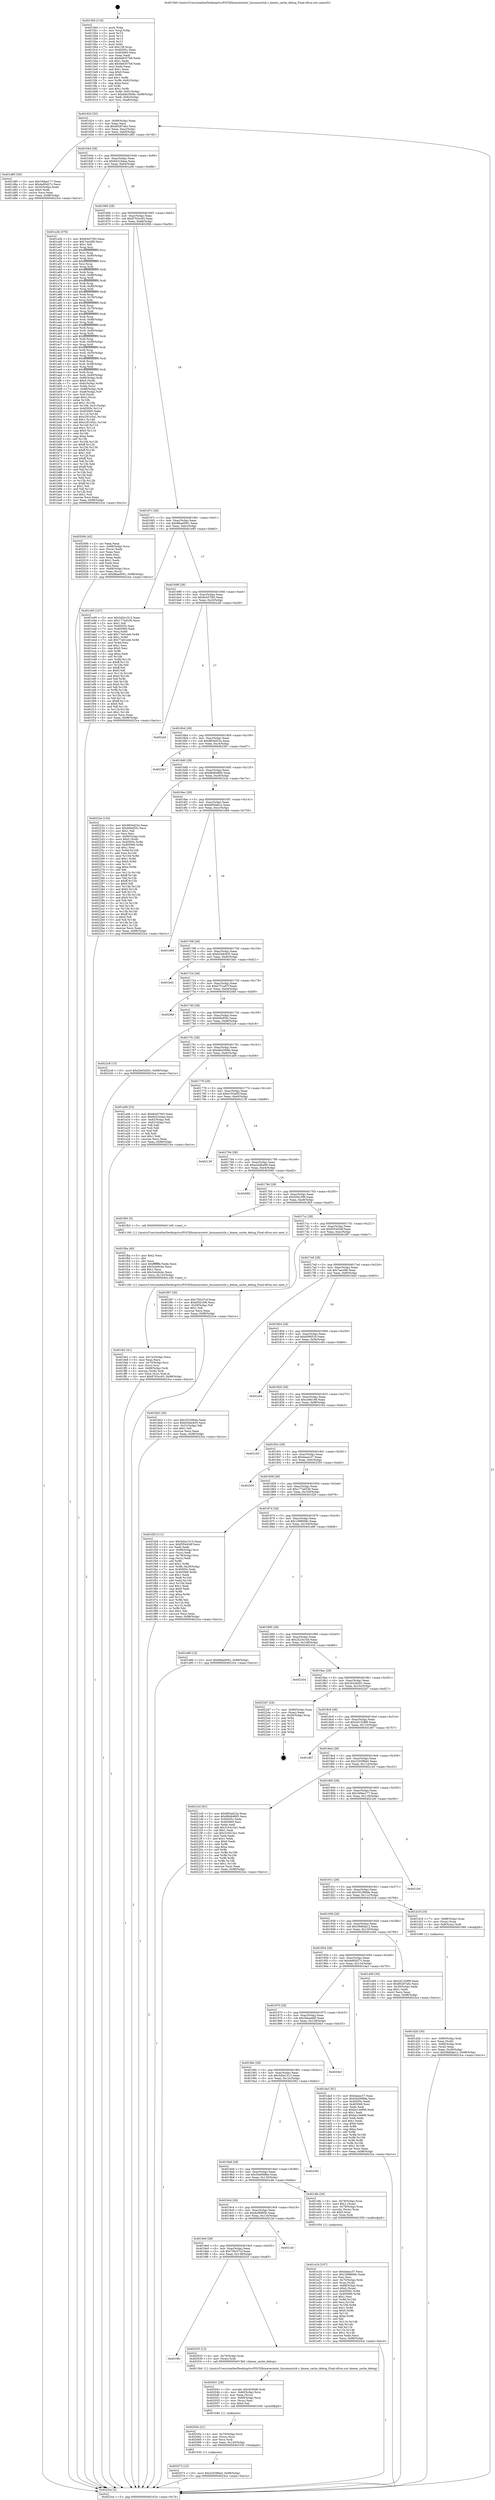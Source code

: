 digraph "0x4015b0" {
  label = "0x4015b0 (/mnt/c/Users/mathe/Desktop/tcc/POCII/binaries/extr_linuxmmslub.c_kmem_cache_debug_Final-ollvm.out::main(0))"
  labelloc = "t"
  node[shape=record]

  Entry [label="",width=0.3,height=0.3,shape=circle,fillcolor=black,style=filled]
  "0x401624" [label="{
     0x401624 [32]\l
     | [instrs]\l
     &nbsp;&nbsp;0x401624 \<+6\>: mov -0x98(%rbp),%eax\l
     &nbsp;&nbsp;0x40162a \<+2\>: mov %eax,%ecx\l
     &nbsp;&nbsp;0x40162c \<+6\>: sub $0x80287a6c,%ecx\l
     &nbsp;&nbsp;0x401632 \<+6\>: mov %eax,-0xac(%rbp)\l
     &nbsp;&nbsp;0x401638 \<+6\>: mov %ecx,-0xb0(%rbp)\l
     &nbsp;&nbsp;0x40163e \<+6\>: je 0000000000401d85 \<main+0x7d5\>\l
  }"]
  "0x401d85" [label="{
     0x401d85 [30]\l
     | [instrs]\l
     &nbsp;&nbsp;0x401d85 \<+5\>: mov $0x349ae177,%eax\l
     &nbsp;&nbsp;0x401d8a \<+5\>: mov $0x4e85d27c,%ecx\l
     &nbsp;&nbsp;0x401d8f \<+3\>: mov -0x30(%rbp),%edx\l
     &nbsp;&nbsp;0x401d92 \<+3\>: cmp $0x0,%edx\l
     &nbsp;&nbsp;0x401d95 \<+3\>: cmove %ecx,%eax\l
     &nbsp;&nbsp;0x401d98 \<+6\>: mov %eax,-0x98(%rbp)\l
     &nbsp;&nbsp;0x401d9e \<+5\>: jmp 00000000004023ce \<main+0xe1e\>\l
  }"]
  "0x401644" [label="{
     0x401644 [28]\l
     | [instrs]\l
     &nbsp;&nbsp;0x401644 \<+5\>: jmp 0000000000401649 \<main+0x99\>\l
     &nbsp;&nbsp;0x401649 \<+6\>: mov -0xac(%rbp),%eax\l
     &nbsp;&nbsp;0x40164f \<+5\>: sub $0x842244aa,%eax\l
     &nbsp;&nbsp;0x401654 \<+6\>: mov %eax,-0xb4(%rbp)\l
     &nbsp;&nbsp;0x40165a \<+6\>: je 0000000000401a3b \<main+0x48b\>\l
  }"]
  Exit [label="",width=0.3,height=0.3,shape=circle,fillcolor=black,style=filled,peripheries=2]
  "0x401a3b" [label="{
     0x401a3b [376]\l
     | [instrs]\l
     &nbsp;&nbsp;0x401a3b \<+5\>: mov $0x8cb57f45,%eax\l
     &nbsp;&nbsp;0x401a40 \<+5\>: mov $0x7aec0f0,%ecx\l
     &nbsp;&nbsp;0x401a45 \<+2\>: mov $0x1,%dl\l
     &nbsp;&nbsp;0x401a47 \<+3\>: mov %rsp,%rsi\l
     &nbsp;&nbsp;0x401a4a \<+4\>: add $0xfffffffffffffff0,%rsi\l
     &nbsp;&nbsp;0x401a4e \<+3\>: mov %rsi,%rsp\l
     &nbsp;&nbsp;0x401a51 \<+7\>: mov %rsi,-0x90(%rbp)\l
     &nbsp;&nbsp;0x401a58 \<+3\>: mov %rsp,%rsi\l
     &nbsp;&nbsp;0x401a5b \<+4\>: add $0xfffffffffffffff0,%rsi\l
     &nbsp;&nbsp;0x401a5f \<+3\>: mov %rsi,%rsp\l
     &nbsp;&nbsp;0x401a62 \<+3\>: mov %rsp,%rdi\l
     &nbsp;&nbsp;0x401a65 \<+4\>: add $0xfffffffffffffff0,%rdi\l
     &nbsp;&nbsp;0x401a69 \<+3\>: mov %rdi,%rsp\l
     &nbsp;&nbsp;0x401a6c \<+7\>: mov %rdi,-0x88(%rbp)\l
     &nbsp;&nbsp;0x401a73 \<+3\>: mov %rsp,%rdi\l
     &nbsp;&nbsp;0x401a76 \<+4\>: add $0xfffffffffffffff0,%rdi\l
     &nbsp;&nbsp;0x401a7a \<+3\>: mov %rdi,%rsp\l
     &nbsp;&nbsp;0x401a7d \<+4\>: mov %rdi,-0x80(%rbp)\l
     &nbsp;&nbsp;0x401a81 \<+3\>: mov %rsp,%rdi\l
     &nbsp;&nbsp;0x401a84 \<+4\>: add $0xfffffffffffffff0,%rdi\l
     &nbsp;&nbsp;0x401a88 \<+3\>: mov %rdi,%rsp\l
     &nbsp;&nbsp;0x401a8b \<+4\>: mov %rdi,-0x78(%rbp)\l
     &nbsp;&nbsp;0x401a8f \<+3\>: mov %rsp,%rdi\l
     &nbsp;&nbsp;0x401a92 \<+4\>: add $0xfffffffffffffff0,%rdi\l
     &nbsp;&nbsp;0x401a96 \<+3\>: mov %rdi,%rsp\l
     &nbsp;&nbsp;0x401a99 \<+4\>: mov %rdi,-0x70(%rbp)\l
     &nbsp;&nbsp;0x401a9d \<+3\>: mov %rsp,%rdi\l
     &nbsp;&nbsp;0x401aa0 \<+4\>: add $0xfffffffffffffff0,%rdi\l
     &nbsp;&nbsp;0x401aa4 \<+3\>: mov %rdi,%rsp\l
     &nbsp;&nbsp;0x401aa7 \<+4\>: mov %rdi,-0x68(%rbp)\l
     &nbsp;&nbsp;0x401aab \<+3\>: mov %rsp,%rdi\l
     &nbsp;&nbsp;0x401aae \<+4\>: add $0xfffffffffffffff0,%rdi\l
     &nbsp;&nbsp;0x401ab2 \<+3\>: mov %rdi,%rsp\l
     &nbsp;&nbsp;0x401ab5 \<+4\>: mov %rdi,-0x60(%rbp)\l
     &nbsp;&nbsp;0x401ab9 \<+3\>: mov %rsp,%rdi\l
     &nbsp;&nbsp;0x401abc \<+4\>: add $0xfffffffffffffff0,%rdi\l
     &nbsp;&nbsp;0x401ac0 \<+3\>: mov %rdi,%rsp\l
     &nbsp;&nbsp;0x401ac3 \<+4\>: mov %rdi,-0x58(%rbp)\l
     &nbsp;&nbsp;0x401ac7 \<+3\>: mov %rsp,%rdi\l
     &nbsp;&nbsp;0x401aca \<+4\>: add $0xfffffffffffffff0,%rdi\l
     &nbsp;&nbsp;0x401ace \<+3\>: mov %rdi,%rsp\l
     &nbsp;&nbsp;0x401ad1 \<+4\>: mov %rdi,-0x50(%rbp)\l
     &nbsp;&nbsp;0x401ad5 \<+3\>: mov %rsp,%rdi\l
     &nbsp;&nbsp;0x401ad8 \<+4\>: add $0xfffffffffffffff0,%rdi\l
     &nbsp;&nbsp;0x401adc \<+3\>: mov %rdi,%rsp\l
     &nbsp;&nbsp;0x401adf \<+4\>: mov %rdi,-0x48(%rbp)\l
     &nbsp;&nbsp;0x401ae3 \<+3\>: mov %rsp,%rdi\l
     &nbsp;&nbsp;0x401ae6 \<+4\>: add $0xfffffffffffffff0,%rdi\l
     &nbsp;&nbsp;0x401aea \<+3\>: mov %rdi,%rsp\l
     &nbsp;&nbsp;0x401aed \<+4\>: mov %rdi,-0x40(%rbp)\l
     &nbsp;&nbsp;0x401af1 \<+7\>: mov -0x90(%rbp),%rdi\l
     &nbsp;&nbsp;0x401af8 \<+6\>: movl $0x0,(%rdi)\l
     &nbsp;&nbsp;0x401afe \<+7\>: mov -0x9c(%rbp),%r8d\l
     &nbsp;&nbsp;0x401b05 \<+3\>: mov %r8d,(%rsi)\l
     &nbsp;&nbsp;0x401b08 \<+7\>: mov -0x88(%rbp),%rdi\l
     &nbsp;&nbsp;0x401b0f \<+7\>: mov -0xa8(%rbp),%r9\l
     &nbsp;&nbsp;0x401b16 \<+3\>: mov %r9,(%rdi)\l
     &nbsp;&nbsp;0x401b19 \<+3\>: cmpl $0x2,(%rsi)\l
     &nbsp;&nbsp;0x401b1c \<+4\>: setne %r10b\l
     &nbsp;&nbsp;0x401b20 \<+4\>: and $0x1,%r10b\l
     &nbsp;&nbsp;0x401b24 \<+4\>: mov %r10b,-0x31(%rbp)\l
     &nbsp;&nbsp;0x401b28 \<+8\>: mov 0x40505c,%r11d\l
     &nbsp;&nbsp;0x401b30 \<+7\>: mov 0x405060,%ebx\l
     &nbsp;&nbsp;0x401b37 \<+3\>: mov %r11d,%r14d\l
     &nbsp;&nbsp;0x401b3a \<+7\>: sub $0xc29145a1,%r14d\l
     &nbsp;&nbsp;0x401b41 \<+4\>: sub $0x1,%r14d\l
     &nbsp;&nbsp;0x401b45 \<+7\>: add $0xc29145a1,%r14d\l
     &nbsp;&nbsp;0x401b4c \<+4\>: imul %r14d,%r11d\l
     &nbsp;&nbsp;0x401b50 \<+4\>: and $0x1,%r11d\l
     &nbsp;&nbsp;0x401b54 \<+4\>: cmp $0x0,%r11d\l
     &nbsp;&nbsp;0x401b58 \<+4\>: sete %r10b\l
     &nbsp;&nbsp;0x401b5c \<+3\>: cmp $0xa,%ebx\l
     &nbsp;&nbsp;0x401b5f \<+4\>: setl %r15b\l
     &nbsp;&nbsp;0x401b63 \<+3\>: mov %r10b,%r12b\l
     &nbsp;&nbsp;0x401b66 \<+4\>: xor $0xff,%r12b\l
     &nbsp;&nbsp;0x401b6a \<+3\>: mov %r15b,%r13b\l
     &nbsp;&nbsp;0x401b6d \<+4\>: xor $0xff,%r13b\l
     &nbsp;&nbsp;0x401b71 \<+3\>: xor $0x1,%dl\l
     &nbsp;&nbsp;0x401b74 \<+3\>: mov %r12b,%sil\l
     &nbsp;&nbsp;0x401b77 \<+4\>: and $0xff,%sil\l
     &nbsp;&nbsp;0x401b7b \<+3\>: and %dl,%r10b\l
     &nbsp;&nbsp;0x401b7e \<+3\>: mov %r13b,%dil\l
     &nbsp;&nbsp;0x401b81 \<+4\>: and $0xff,%dil\l
     &nbsp;&nbsp;0x401b85 \<+3\>: and %dl,%r15b\l
     &nbsp;&nbsp;0x401b88 \<+3\>: or %r10b,%sil\l
     &nbsp;&nbsp;0x401b8b \<+3\>: or %r15b,%dil\l
     &nbsp;&nbsp;0x401b8e \<+3\>: xor %dil,%sil\l
     &nbsp;&nbsp;0x401b91 \<+3\>: or %r13b,%r12b\l
     &nbsp;&nbsp;0x401b94 \<+4\>: xor $0xff,%r12b\l
     &nbsp;&nbsp;0x401b98 \<+3\>: or $0x1,%dl\l
     &nbsp;&nbsp;0x401b9b \<+3\>: and %dl,%r12b\l
     &nbsp;&nbsp;0x401b9e \<+3\>: or %r12b,%sil\l
     &nbsp;&nbsp;0x401ba1 \<+4\>: test $0x1,%sil\l
     &nbsp;&nbsp;0x401ba5 \<+3\>: cmovne %ecx,%eax\l
     &nbsp;&nbsp;0x401ba8 \<+6\>: mov %eax,-0x98(%rbp)\l
     &nbsp;&nbsp;0x401bae \<+5\>: jmp 00000000004023ce \<main+0xe1e\>\l
  }"]
  "0x401660" [label="{
     0x401660 [28]\l
     | [instrs]\l
     &nbsp;&nbsp;0x401660 \<+5\>: jmp 0000000000401665 \<main+0xb5\>\l
     &nbsp;&nbsp;0x401665 \<+6\>: mov -0xac(%rbp),%eax\l
     &nbsp;&nbsp;0x40166b \<+5\>: sub $0x8763cc93,%eax\l
     &nbsp;&nbsp;0x401670 \<+6\>: mov %eax,-0xb8(%rbp)\l
     &nbsp;&nbsp;0x401676 \<+6\>: je 000000000040200b \<main+0xa5b\>\l
  }"]
  "0x402073" [label="{
     0x402073 [15]\l
     | [instrs]\l
     &nbsp;&nbsp;0x402073 \<+10\>: movl $0x320388a5,-0x98(%rbp)\l
     &nbsp;&nbsp;0x40207d \<+5\>: jmp 00000000004023ce \<main+0xe1e\>\l
  }"]
  "0x40200b" [label="{
     0x40200b [42]\l
     | [instrs]\l
     &nbsp;&nbsp;0x40200b \<+2\>: xor %eax,%eax\l
     &nbsp;&nbsp;0x40200d \<+4\>: mov -0x68(%rbp),%rcx\l
     &nbsp;&nbsp;0x402011 \<+2\>: mov (%rcx),%edx\l
     &nbsp;&nbsp;0x402013 \<+2\>: mov %eax,%esi\l
     &nbsp;&nbsp;0x402015 \<+2\>: sub %edx,%esi\l
     &nbsp;&nbsp;0x402017 \<+2\>: mov %eax,%edx\l
     &nbsp;&nbsp;0x402019 \<+3\>: sub $0x1,%edx\l
     &nbsp;&nbsp;0x40201c \<+2\>: add %edx,%esi\l
     &nbsp;&nbsp;0x40201e \<+2\>: sub %esi,%eax\l
     &nbsp;&nbsp;0x402020 \<+4\>: mov -0x68(%rbp),%rcx\l
     &nbsp;&nbsp;0x402024 \<+2\>: mov %eax,(%rcx)\l
     &nbsp;&nbsp;0x402026 \<+10\>: movl $0x88ae0091,-0x98(%rbp)\l
     &nbsp;&nbsp;0x402030 \<+5\>: jmp 00000000004023ce \<main+0xe1e\>\l
  }"]
  "0x40167c" [label="{
     0x40167c [28]\l
     | [instrs]\l
     &nbsp;&nbsp;0x40167c \<+5\>: jmp 0000000000401681 \<main+0xd1\>\l
     &nbsp;&nbsp;0x401681 \<+6\>: mov -0xac(%rbp),%eax\l
     &nbsp;&nbsp;0x401687 \<+5\>: sub $0x88ae0091,%eax\l
     &nbsp;&nbsp;0x40168c \<+6\>: mov %eax,-0xbc(%rbp)\l
     &nbsp;&nbsp;0x401692 \<+6\>: je 0000000000401e95 \<main+0x8e5\>\l
  }"]
  "0x40205e" [label="{
     0x40205e [21]\l
     | [instrs]\l
     &nbsp;&nbsp;0x40205e \<+4\>: mov -0x70(%rbp),%rcx\l
     &nbsp;&nbsp;0x402062 \<+3\>: mov (%rcx),%rcx\l
     &nbsp;&nbsp;0x402065 \<+3\>: mov %rcx,%rdi\l
     &nbsp;&nbsp;0x402068 \<+6\>: mov %eax,-0x140(%rbp)\l
     &nbsp;&nbsp;0x40206e \<+5\>: call 0000000000401030 \<free@plt\>\l
     | [calls]\l
     &nbsp;&nbsp;0x401030 \{1\} (unknown)\l
  }"]
  "0x401e95" [label="{
     0x401e95 [147]\l
     | [instrs]\l
     &nbsp;&nbsp;0x401e95 \<+5\>: mov $0x5d2e1513,%eax\l
     &nbsp;&nbsp;0x401e9a \<+5\>: mov $0x177a453b,%ecx\l
     &nbsp;&nbsp;0x401e9f \<+2\>: mov $0x1,%dl\l
     &nbsp;&nbsp;0x401ea1 \<+7\>: mov 0x40505c,%esi\l
     &nbsp;&nbsp;0x401ea8 \<+7\>: mov 0x405060,%edi\l
     &nbsp;&nbsp;0x401eaf \<+3\>: mov %esi,%r8d\l
     &nbsp;&nbsp;0x401eb2 \<+7\>: add $0x77a01eeb,%r8d\l
     &nbsp;&nbsp;0x401eb9 \<+4\>: sub $0x1,%r8d\l
     &nbsp;&nbsp;0x401ebd \<+7\>: sub $0x77a01eeb,%r8d\l
     &nbsp;&nbsp;0x401ec4 \<+4\>: imul %r8d,%esi\l
     &nbsp;&nbsp;0x401ec8 \<+3\>: and $0x1,%esi\l
     &nbsp;&nbsp;0x401ecb \<+3\>: cmp $0x0,%esi\l
     &nbsp;&nbsp;0x401ece \<+4\>: sete %r9b\l
     &nbsp;&nbsp;0x401ed2 \<+3\>: cmp $0xa,%edi\l
     &nbsp;&nbsp;0x401ed5 \<+4\>: setl %r10b\l
     &nbsp;&nbsp;0x401ed9 \<+3\>: mov %r9b,%r11b\l
     &nbsp;&nbsp;0x401edc \<+4\>: xor $0xff,%r11b\l
     &nbsp;&nbsp;0x401ee0 \<+3\>: mov %r10b,%bl\l
     &nbsp;&nbsp;0x401ee3 \<+3\>: xor $0xff,%bl\l
     &nbsp;&nbsp;0x401ee6 \<+3\>: xor $0x0,%dl\l
     &nbsp;&nbsp;0x401ee9 \<+3\>: mov %r11b,%r14b\l
     &nbsp;&nbsp;0x401eec \<+4\>: and $0x0,%r14b\l
     &nbsp;&nbsp;0x401ef0 \<+3\>: and %dl,%r9b\l
     &nbsp;&nbsp;0x401ef3 \<+3\>: mov %bl,%r15b\l
     &nbsp;&nbsp;0x401ef6 \<+4\>: and $0x0,%r15b\l
     &nbsp;&nbsp;0x401efa \<+3\>: and %dl,%r10b\l
     &nbsp;&nbsp;0x401efd \<+3\>: or %r9b,%r14b\l
     &nbsp;&nbsp;0x401f00 \<+3\>: or %r10b,%r15b\l
     &nbsp;&nbsp;0x401f03 \<+3\>: xor %r15b,%r14b\l
     &nbsp;&nbsp;0x401f06 \<+3\>: or %bl,%r11b\l
     &nbsp;&nbsp;0x401f09 \<+4\>: xor $0xff,%r11b\l
     &nbsp;&nbsp;0x401f0d \<+3\>: or $0x0,%dl\l
     &nbsp;&nbsp;0x401f10 \<+3\>: and %dl,%r11b\l
     &nbsp;&nbsp;0x401f13 \<+3\>: or %r11b,%r14b\l
     &nbsp;&nbsp;0x401f16 \<+4\>: test $0x1,%r14b\l
     &nbsp;&nbsp;0x401f1a \<+3\>: cmovne %ecx,%eax\l
     &nbsp;&nbsp;0x401f1d \<+6\>: mov %eax,-0x98(%rbp)\l
     &nbsp;&nbsp;0x401f23 \<+5\>: jmp 00000000004023ce \<main+0xe1e\>\l
  }"]
  "0x401698" [label="{
     0x401698 [28]\l
     | [instrs]\l
     &nbsp;&nbsp;0x401698 \<+5\>: jmp 000000000040169d \<main+0xed\>\l
     &nbsp;&nbsp;0x40169d \<+6\>: mov -0xac(%rbp),%eax\l
     &nbsp;&nbsp;0x4016a3 \<+5\>: sub $0x8cb57f45,%eax\l
     &nbsp;&nbsp;0x4016a8 \<+6\>: mov %eax,-0xc0(%rbp)\l
     &nbsp;&nbsp;0x4016ae \<+6\>: je 00000000004022ef \<main+0xd3f\>\l
  }"]
  "0x402041" [label="{
     0x402041 [29]\l
     | [instrs]\l
     &nbsp;&nbsp;0x402041 \<+10\>: movabs $0x4030d6,%rdi\l
     &nbsp;&nbsp;0x40204b \<+4\>: mov -0x60(%rbp),%rcx\l
     &nbsp;&nbsp;0x40204f \<+2\>: mov %eax,(%rcx)\l
     &nbsp;&nbsp;0x402051 \<+4\>: mov -0x60(%rbp),%rcx\l
     &nbsp;&nbsp;0x402055 \<+2\>: mov (%rcx),%esi\l
     &nbsp;&nbsp;0x402057 \<+2\>: mov $0x0,%al\l
     &nbsp;&nbsp;0x402059 \<+5\>: call 0000000000401040 \<printf@plt\>\l
     | [calls]\l
     &nbsp;&nbsp;0x401040 \{1\} (unknown)\l
  }"]
  "0x4022ef" [label="{
     0x4022ef\l
  }", style=dashed]
  "0x4016b4" [label="{
     0x4016b4 [28]\l
     | [instrs]\l
     &nbsp;&nbsp;0x4016b4 \<+5\>: jmp 00000000004016b9 \<main+0x109\>\l
     &nbsp;&nbsp;0x4016b9 \<+6\>: mov -0xac(%rbp),%eax\l
     &nbsp;&nbsp;0x4016bf \<+5\>: sub $0x983ed23a,%eax\l
     &nbsp;&nbsp;0x4016c4 \<+6\>: mov %eax,-0xc4(%rbp)\l
     &nbsp;&nbsp;0x4016ca \<+6\>: je 00000000004023b7 \<main+0xe07\>\l
  }"]
  "0x4019fc" [label="{
     0x4019fc\l
  }", style=dashed]
  "0x4023b7" [label="{
     0x4023b7\l
  }", style=dashed]
  "0x4016d0" [label="{
     0x4016d0 [28]\l
     | [instrs]\l
     &nbsp;&nbsp;0x4016d0 \<+5\>: jmp 00000000004016d5 \<main+0x125\>\l
     &nbsp;&nbsp;0x4016d5 \<+6\>: mov -0xac(%rbp),%eax\l
     &nbsp;&nbsp;0x4016db \<+5\>: sub $0x98464885,%eax\l
     &nbsp;&nbsp;0x4016e0 \<+6\>: mov %eax,-0xc8(%rbp)\l
     &nbsp;&nbsp;0x4016e6 \<+6\>: je 000000000040222e \<main+0xc7e\>\l
  }"]
  "0x402035" [label="{
     0x402035 [12]\l
     | [instrs]\l
     &nbsp;&nbsp;0x402035 \<+4\>: mov -0x70(%rbp),%rax\l
     &nbsp;&nbsp;0x402039 \<+3\>: mov (%rax),%rdi\l
     &nbsp;&nbsp;0x40203c \<+5\>: call 00000000004013b0 \<kmem_cache_debug\>\l
     | [calls]\l
     &nbsp;&nbsp;0x4013b0 \{1\} (/mnt/c/Users/mathe/Desktop/tcc/POCII/binaries/extr_linuxmmslub.c_kmem_cache_debug_Final-ollvm.out::kmem_cache_debug)\l
  }"]
  "0x40222e" [label="{
     0x40222e [154]\l
     | [instrs]\l
     &nbsp;&nbsp;0x40222e \<+5\>: mov $0x983ed23a,%eax\l
     &nbsp;&nbsp;0x402233 \<+5\>: mov $0xbf4ef35c,%ecx\l
     &nbsp;&nbsp;0x402238 \<+2\>: mov $0x1,%dl\l
     &nbsp;&nbsp;0x40223a \<+2\>: xor %esi,%esi\l
     &nbsp;&nbsp;0x40223c \<+7\>: mov -0x90(%rbp),%rdi\l
     &nbsp;&nbsp;0x402243 \<+6\>: movl $0x0,(%rdi)\l
     &nbsp;&nbsp;0x402249 \<+8\>: mov 0x40505c,%r8d\l
     &nbsp;&nbsp;0x402251 \<+8\>: mov 0x405060,%r9d\l
     &nbsp;&nbsp;0x402259 \<+3\>: sub $0x1,%esi\l
     &nbsp;&nbsp;0x40225c \<+3\>: mov %r8d,%r10d\l
     &nbsp;&nbsp;0x40225f \<+3\>: add %esi,%r10d\l
     &nbsp;&nbsp;0x402262 \<+4\>: imul %r10d,%r8d\l
     &nbsp;&nbsp;0x402266 \<+4\>: and $0x1,%r8d\l
     &nbsp;&nbsp;0x40226a \<+4\>: cmp $0x0,%r8d\l
     &nbsp;&nbsp;0x40226e \<+4\>: sete %r11b\l
     &nbsp;&nbsp;0x402272 \<+4\>: cmp $0xa,%r9d\l
     &nbsp;&nbsp;0x402276 \<+3\>: setl %bl\l
     &nbsp;&nbsp;0x402279 \<+3\>: mov %r11b,%r14b\l
     &nbsp;&nbsp;0x40227c \<+4\>: xor $0xff,%r14b\l
     &nbsp;&nbsp;0x402280 \<+3\>: mov %bl,%r15b\l
     &nbsp;&nbsp;0x402283 \<+4\>: xor $0xff,%r15b\l
     &nbsp;&nbsp;0x402287 \<+3\>: xor $0x0,%dl\l
     &nbsp;&nbsp;0x40228a \<+3\>: mov %r14b,%r12b\l
     &nbsp;&nbsp;0x40228d \<+4\>: and $0x0,%r12b\l
     &nbsp;&nbsp;0x402291 \<+3\>: and %dl,%r11b\l
     &nbsp;&nbsp;0x402294 \<+3\>: mov %r15b,%r13b\l
     &nbsp;&nbsp;0x402297 \<+4\>: and $0x0,%r13b\l
     &nbsp;&nbsp;0x40229b \<+2\>: and %dl,%bl\l
     &nbsp;&nbsp;0x40229d \<+3\>: or %r11b,%r12b\l
     &nbsp;&nbsp;0x4022a0 \<+3\>: or %bl,%r13b\l
     &nbsp;&nbsp;0x4022a3 \<+3\>: xor %r13b,%r12b\l
     &nbsp;&nbsp;0x4022a6 \<+3\>: or %r15b,%r14b\l
     &nbsp;&nbsp;0x4022a9 \<+4\>: xor $0xff,%r14b\l
     &nbsp;&nbsp;0x4022ad \<+3\>: or $0x0,%dl\l
     &nbsp;&nbsp;0x4022b0 \<+3\>: and %dl,%r14b\l
     &nbsp;&nbsp;0x4022b3 \<+3\>: or %r14b,%r12b\l
     &nbsp;&nbsp;0x4022b6 \<+4\>: test $0x1,%r12b\l
     &nbsp;&nbsp;0x4022ba \<+3\>: cmovne %ecx,%eax\l
     &nbsp;&nbsp;0x4022bd \<+6\>: mov %eax,-0x98(%rbp)\l
     &nbsp;&nbsp;0x4022c3 \<+5\>: jmp 00000000004023ce \<main+0xe1e\>\l
  }"]
  "0x4016ec" [label="{
     0x4016ec [28]\l
     | [instrs]\l
     &nbsp;&nbsp;0x4016ec \<+5\>: jmp 00000000004016f1 \<main+0x141\>\l
     &nbsp;&nbsp;0x4016f1 \<+6\>: mov -0xac(%rbp),%eax\l
     &nbsp;&nbsp;0x4016f7 \<+5\>: sub $0x9d50a61a,%eax\l
     &nbsp;&nbsp;0x4016fc \<+6\>: mov %eax,-0xcc(%rbp)\l
     &nbsp;&nbsp;0x401702 \<+6\>: je 0000000000401d09 \<main+0x759\>\l
  }"]
  "0x4019e0" [label="{
     0x4019e0 [28]\l
     | [instrs]\l
     &nbsp;&nbsp;0x4019e0 \<+5\>: jmp 00000000004019e5 \<main+0x435\>\l
     &nbsp;&nbsp;0x4019e5 \<+6\>: mov -0xac(%rbp),%eax\l
     &nbsp;&nbsp;0x4019eb \<+5\>: sub $0x750c57cf,%eax\l
     &nbsp;&nbsp;0x4019f0 \<+6\>: mov %eax,-0x138(%rbp)\l
     &nbsp;&nbsp;0x4019f6 \<+6\>: je 0000000000402035 \<main+0xa85\>\l
  }"]
  "0x401d09" [label="{
     0x401d09\l
  }", style=dashed]
  "0x401708" [label="{
     0x401708 [28]\l
     | [instrs]\l
     &nbsp;&nbsp;0x401708 \<+5\>: jmp 000000000040170d \<main+0x15d\>\l
     &nbsp;&nbsp;0x40170d \<+6\>: mov -0xac(%rbp),%eax\l
     &nbsp;&nbsp;0x401713 \<+5\>: sub $0xb54dc835,%eax\l
     &nbsp;&nbsp;0x401718 \<+6\>: mov %eax,-0xd0(%rbp)\l
     &nbsp;&nbsp;0x40171e \<+6\>: je 0000000000401bd1 \<main+0x621\>\l
  }"]
  "0x4021bf" [label="{
     0x4021bf\l
  }", style=dashed]
  "0x401bd1" [label="{
     0x401bd1\l
  }", style=dashed]
  "0x401724" [label="{
     0x401724 [28]\l
     | [instrs]\l
     &nbsp;&nbsp;0x401724 \<+5\>: jmp 0000000000401729 \<main+0x179\>\l
     &nbsp;&nbsp;0x401729 \<+6\>: mov -0xac(%rbp),%eax\l
     &nbsp;&nbsp;0x40172f \<+5\>: sub $0xb751e87f,%eax\l
     &nbsp;&nbsp;0x401734 \<+6\>: mov %eax,-0xd4(%rbp)\l
     &nbsp;&nbsp;0x40173a \<+6\>: je 00000000004020bf \<main+0xb0f\>\l
  }"]
  "0x401fe2" [label="{
     0x401fe2 [41]\l
     | [instrs]\l
     &nbsp;&nbsp;0x401fe2 \<+6\>: mov -0x13c(%rbp),%ecx\l
     &nbsp;&nbsp;0x401fe8 \<+3\>: imul %eax,%ecx\l
     &nbsp;&nbsp;0x401feb \<+4\>: mov -0x70(%rbp),%rsi\l
     &nbsp;&nbsp;0x401fef \<+3\>: mov (%rsi),%rsi\l
     &nbsp;&nbsp;0x401ff2 \<+4\>: mov -0x68(%rbp),%rdi\l
     &nbsp;&nbsp;0x401ff6 \<+3\>: movslq (%rdi),%rdi\l
     &nbsp;&nbsp;0x401ff9 \<+3\>: mov %ecx,(%rsi,%rdi,4)\l
     &nbsp;&nbsp;0x401ffc \<+10\>: movl $0x8763cc93,-0x98(%rbp)\l
     &nbsp;&nbsp;0x402006 \<+5\>: jmp 00000000004023ce \<main+0xe1e\>\l
  }"]
  "0x4020bf" [label="{
     0x4020bf\l
  }", style=dashed]
  "0x401740" [label="{
     0x401740 [28]\l
     | [instrs]\l
     &nbsp;&nbsp;0x401740 \<+5\>: jmp 0000000000401745 \<main+0x195\>\l
     &nbsp;&nbsp;0x401745 \<+6\>: mov -0xac(%rbp),%eax\l
     &nbsp;&nbsp;0x40174b \<+5\>: sub $0xbf4ef35c,%eax\l
     &nbsp;&nbsp;0x401750 \<+6\>: mov %eax,-0xd8(%rbp)\l
     &nbsp;&nbsp;0x401756 \<+6\>: je 00000000004022c8 \<main+0xd18\>\l
  }"]
  "0x401fba" [label="{
     0x401fba [40]\l
     | [instrs]\l
     &nbsp;&nbsp;0x401fba \<+5\>: mov $0x2,%ecx\l
     &nbsp;&nbsp;0x401fbf \<+1\>: cltd\l
     &nbsp;&nbsp;0x401fc0 \<+2\>: idiv %ecx\l
     &nbsp;&nbsp;0x401fc2 \<+6\>: imul $0xfffffffe,%edx,%ecx\l
     &nbsp;&nbsp;0x401fc8 \<+6\>: add $0x3cdc6cbc,%ecx\l
     &nbsp;&nbsp;0x401fce \<+3\>: add $0x1,%ecx\l
     &nbsp;&nbsp;0x401fd1 \<+6\>: sub $0x3cdc6cbc,%ecx\l
     &nbsp;&nbsp;0x401fd7 \<+6\>: mov %ecx,-0x13c(%rbp)\l
     &nbsp;&nbsp;0x401fdd \<+5\>: call 0000000000401160 \<next_i\>\l
     | [calls]\l
     &nbsp;&nbsp;0x401160 \{1\} (/mnt/c/Users/mathe/Desktop/tcc/POCII/binaries/extr_linuxmmslub.c_kmem_cache_debug_Final-ollvm.out::next_i)\l
  }"]
  "0x4022c8" [label="{
     0x4022c8 [15]\l
     | [instrs]\l
     &nbsp;&nbsp;0x4022c8 \<+10\>: movl $0x2b43d261,-0x98(%rbp)\l
     &nbsp;&nbsp;0x4022d2 \<+5\>: jmp 00000000004023ce \<main+0xe1e\>\l
  }"]
  "0x40175c" [label="{
     0x40175c [28]\l
     | [instrs]\l
     &nbsp;&nbsp;0x40175c \<+5\>: jmp 0000000000401761 \<main+0x1b1\>\l
     &nbsp;&nbsp;0x401761 \<+6\>: mov -0xac(%rbp),%eax\l
     &nbsp;&nbsp;0x401767 \<+5\>: sub $0xdde20b8e,%eax\l
     &nbsp;&nbsp;0x40176c \<+6\>: mov %eax,-0xdc(%rbp)\l
     &nbsp;&nbsp;0x401772 \<+6\>: je 0000000000401a06 \<main+0x456\>\l
  }"]
  "0x401e1b" [label="{
     0x401e1b [107]\l
     | [instrs]\l
     &nbsp;&nbsp;0x401e1b \<+5\>: mov $0xdaeac37,%ecx\l
     &nbsp;&nbsp;0x401e20 \<+5\>: mov $0x1d98668c,%edx\l
     &nbsp;&nbsp;0x401e25 \<+2\>: xor %esi,%esi\l
     &nbsp;&nbsp;0x401e27 \<+4\>: mov -0x70(%rbp),%rdi\l
     &nbsp;&nbsp;0x401e2b \<+3\>: mov %rax,(%rdi)\l
     &nbsp;&nbsp;0x401e2e \<+4\>: mov -0x68(%rbp),%rax\l
     &nbsp;&nbsp;0x401e32 \<+6\>: movl $0x0,(%rax)\l
     &nbsp;&nbsp;0x401e38 \<+8\>: mov 0x40505c,%r8d\l
     &nbsp;&nbsp;0x401e40 \<+8\>: mov 0x405060,%r9d\l
     &nbsp;&nbsp;0x401e48 \<+3\>: sub $0x1,%esi\l
     &nbsp;&nbsp;0x401e4b \<+3\>: mov %r8d,%r10d\l
     &nbsp;&nbsp;0x401e4e \<+3\>: add %esi,%r10d\l
     &nbsp;&nbsp;0x401e51 \<+4\>: imul %r10d,%r8d\l
     &nbsp;&nbsp;0x401e55 \<+4\>: and $0x1,%r8d\l
     &nbsp;&nbsp;0x401e59 \<+4\>: cmp $0x0,%r8d\l
     &nbsp;&nbsp;0x401e5d \<+4\>: sete %r11b\l
     &nbsp;&nbsp;0x401e61 \<+4\>: cmp $0xa,%r9d\l
     &nbsp;&nbsp;0x401e65 \<+3\>: setl %bl\l
     &nbsp;&nbsp;0x401e68 \<+3\>: mov %r11b,%r14b\l
     &nbsp;&nbsp;0x401e6b \<+3\>: and %bl,%r14b\l
     &nbsp;&nbsp;0x401e6e \<+3\>: xor %bl,%r11b\l
     &nbsp;&nbsp;0x401e71 \<+3\>: or %r11b,%r14b\l
     &nbsp;&nbsp;0x401e74 \<+4\>: test $0x1,%r14b\l
     &nbsp;&nbsp;0x401e78 \<+3\>: cmovne %edx,%ecx\l
     &nbsp;&nbsp;0x401e7b \<+6\>: mov %ecx,-0x98(%rbp)\l
     &nbsp;&nbsp;0x401e81 \<+5\>: jmp 00000000004023ce \<main+0xe1e\>\l
  }"]
  "0x401a06" [label="{
     0x401a06 [53]\l
     | [instrs]\l
     &nbsp;&nbsp;0x401a06 \<+5\>: mov $0x8cb57f45,%eax\l
     &nbsp;&nbsp;0x401a0b \<+5\>: mov $0x842244aa,%ecx\l
     &nbsp;&nbsp;0x401a10 \<+6\>: mov -0x92(%rbp),%dl\l
     &nbsp;&nbsp;0x401a16 \<+7\>: mov -0x91(%rbp),%sil\l
     &nbsp;&nbsp;0x401a1d \<+3\>: mov %dl,%dil\l
     &nbsp;&nbsp;0x401a20 \<+3\>: and %sil,%dil\l
     &nbsp;&nbsp;0x401a23 \<+3\>: xor %sil,%dl\l
     &nbsp;&nbsp;0x401a26 \<+3\>: or %dl,%dil\l
     &nbsp;&nbsp;0x401a29 \<+4\>: test $0x1,%dil\l
     &nbsp;&nbsp;0x401a2d \<+3\>: cmovne %ecx,%eax\l
     &nbsp;&nbsp;0x401a30 \<+6\>: mov %eax,-0x98(%rbp)\l
     &nbsp;&nbsp;0x401a36 \<+5\>: jmp 00000000004023ce \<main+0xe1e\>\l
  }"]
  "0x401778" [label="{
     0x401778 [28]\l
     | [instrs]\l
     &nbsp;&nbsp;0x401778 \<+5\>: jmp 000000000040177d \<main+0x1cd\>\l
     &nbsp;&nbsp;0x40177d \<+6\>: mov -0xac(%rbp),%eax\l
     &nbsp;&nbsp;0x401783 \<+5\>: sub $0xe193af5f,%eax\l
     &nbsp;&nbsp;0x401788 \<+6\>: mov %eax,-0xe0(%rbp)\l
     &nbsp;&nbsp;0x40178e \<+6\>: je 0000000000402139 \<main+0xb89\>\l
  }"]
  "0x4023ce" [label="{
     0x4023ce [5]\l
     | [instrs]\l
     &nbsp;&nbsp;0x4023ce \<+5\>: jmp 0000000000401624 \<main+0x74\>\l
  }"]
  "0x4015b0" [label="{
     0x4015b0 [116]\l
     | [instrs]\l
     &nbsp;&nbsp;0x4015b0 \<+1\>: push %rbp\l
     &nbsp;&nbsp;0x4015b1 \<+3\>: mov %rsp,%rbp\l
     &nbsp;&nbsp;0x4015b4 \<+2\>: push %r15\l
     &nbsp;&nbsp;0x4015b6 \<+2\>: push %r14\l
     &nbsp;&nbsp;0x4015b8 \<+2\>: push %r13\l
     &nbsp;&nbsp;0x4015ba \<+2\>: push %r12\l
     &nbsp;&nbsp;0x4015bc \<+1\>: push %rbx\l
     &nbsp;&nbsp;0x4015bd \<+7\>: sub $0x138,%rsp\l
     &nbsp;&nbsp;0x4015c4 \<+7\>: mov 0x40505c,%eax\l
     &nbsp;&nbsp;0x4015cb \<+7\>: mov 0x405060,%ecx\l
     &nbsp;&nbsp;0x4015d2 \<+2\>: mov %eax,%edx\l
     &nbsp;&nbsp;0x4015d4 \<+6\>: sub $0x6e8357b8,%edx\l
     &nbsp;&nbsp;0x4015da \<+3\>: sub $0x1,%edx\l
     &nbsp;&nbsp;0x4015dd \<+6\>: add $0x6e8357b8,%edx\l
     &nbsp;&nbsp;0x4015e3 \<+3\>: imul %edx,%eax\l
     &nbsp;&nbsp;0x4015e6 \<+3\>: and $0x1,%eax\l
     &nbsp;&nbsp;0x4015e9 \<+3\>: cmp $0x0,%eax\l
     &nbsp;&nbsp;0x4015ec \<+4\>: sete %r8b\l
     &nbsp;&nbsp;0x4015f0 \<+4\>: and $0x1,%r8b\l
     &nbsp;&nbsp;0x4015f4 \<+7\>: mov %r8b,-0x92(%rbp)\l
     &nbsp;&nbsp;0x4015fb \<+3\>: cmp $0xa,%ecx\l
     &nbsp;&nbsp;0x4015fe \<+4\>: setl %r8b\l
     &nbsp;&nbsp;0x401602 \<+4\>: and $0x1,%r8b\l
     &nbsp;&nbsp;0x401606 \<+7\>: mov %r8b,-0x91(%rbp)\l
     &nbsp;&nbsp;0x40160d \<+10\>: movl $0xdde20b8e,-0x98(%rbp)\l
     &nbsp;&nbsp;0x401617 \<+6\>: mov %edi,-0x9c(%rbp)\l
     &nbsp;&nbsp;0x40161d \<+7\>: mov %rsi,-0xa8(%rbp)\l
  }"]
  "0x4019c4" [label="{
     0x4019c4 [28]\l
     | [instrs]\l
     &nbsp;&nbsp;0x4019c4 \<+5\>: jmp 00000000004019c9 \<main+0x419\>\l
     &nbsp;&nbsp;0x4019c9 \<+6\>: mov -0xac(%rbp),%eax\l
     &nbsp;&nbsp;0x4019cf \<+5\>: sub $0x6cf8985b,%eax\l
     &nbsp;&nbsp;0x4019d4 \<+6\>: mov %eax,-0x134(%rbp)\l
     &nbsp;&nbsp;0x4019da \<+6\>: je 00000000004021bf \<main+0xc0f\>\l
  }"]
  "0x401dfe" [label="{
     0x401dfe [29]\l
     | [instrs]\l
     &nbsp;&nbsp;0x401dfe \<+4\>: mov -0x78(%rbp),%rax\l
     &nbsp;&nbsp;0x401e02 \<+6\>: movl $0x1,(%rax)\l
     &nbsp;&nbsp;0x401e08 \<+4\>: mov -0x78(%rbp),%rax\l
     &nbsp;&nbsp;0x401e0c \<+3\>: movslq (%rax),%rax\l
     &nbsp;&nbsp;0x401e0f \<+4\>: shl $0x2,%rax\l
     &nbsp;&nbsp;0x401e13 \<+3\>: mov %rax,%rdi\l
     &nbsp;&nbsp;0x401e16 \<+5\>: call 0000000000401050 \<malloc@plt\>\l
     | [calls]\l
     &nbsp;&nbsp;0x401050 \{1\} (unknown)\l
  }"]
  "0x402139" [label="{
     0x402139\l
  }", style=dashed]
  "0x401794" [label="{
     0x401794 [28]\l
     | [instrs]\l
     &nbsp;&nbsp;0x401794 \<+5\>: jmp 0000000000401799 \<main+0x1e9\>\l
     &nbsp;&nbsp;0x401799 \<+6\>: mov -0xac(%rbp),%eax\l
     &nbsp;&nbsp;0x40179f \<+5\>: sub $0xe2ddbe89,%eax\l
     &nbsp;&nbsp;0x4017a4 \<+6\>: mov %eax,-0xe4(%rbp)\l
     &nbsp;&nbsp;0x4017aa \<+6\>: je 0000000000402082 \<main+0xad2\>\l
  }"]
  "0x4019a8" [label="{
     0x4019a8 [28]\l
     | [instrs]\l
     &nbsp;&nbsp;0x4019a8 \<+5\>: jmp 00000000004019ad \<main+0x3fd\>\l
     &nbsp;&nbsp;0x4019ad \<+6\>: mov -0xac(%rbp),%eax\l
     &nbsp;&nbsp;0x4019b3 \<+5\>: sub $0x5d40688a,%eax\l
     &nbsp;&nbsp;0x4019b8 \<+6\>: mov %eax,-0x130(%rbp)\l
     &nbsp;&nbsp;0x4019be \<+6\>: je 0000000000401dfe \<main+0x84e\>\l
  }"]
  "0x402082" [label="{
     0x402082\l
  }", style=dashed]
  "0x4017b0" [label="{
     0x4017b0 [28]\l
     | [instrs]\l
     &nbsp;&nbsp;0x4017b0 \<+5\>: jmp 00000000004017b5 \<main+0x205\>\l
     &nbsp;&nbsp;0x4017b5 \<+6\>: mov -0xac(%rbp),%eax\l
     &nbsp;&nbsp;0x4017bb \<+5\>: sub $0xf282c5f6,%eax\l
     &nbsp;&nbsp;0x4017c0 \<+6\>: mov %eax,-0xe8(%rbp)\l
     &nbsp;&nbsp;0x4017c6 \<+6\>: je 0000000000401fb5 \<main+0xa05\>\l
  }"]
  "0x402392" [label="{
     0x402392\l
  }", style=dashed]
  "0x401fb5" [label="{
     0x401fb5 [5]\l
     | [instrs]\l
     &nbsp;&nbsp;0x401fb5 \<+5\>: call 0000000000401160 \<next_i\>\l
     | [calls]\l
     &nbsp;&nbsp;0x401160 \{1\} (/mnt/c/Users/mathe/Desktop/tcc/POCII/binaries/extr_linuxmmslub.c_kmem_cache_debug_Final-ollvm.out::next_i)\l
  }"]
  "0x4017cc" [label="{
     0x4017cc [28]\l
     | [instrs]\l
     &nbsp;&nbsp;0x4017cc \<+5\>: jmp 00000000004017d1 \<main+0x221\>\l
     &nbsp;&nbsp;0x4017d1 \<+6\>: mov -0xac(%rbp),%eax\l
     &nbsp;&nbsp;0x4017d7 \<+5\>: sub $0xf55443df,%eax\l
     &nbsp;&nbsp;0x4017dc \<+6\>: mov %eax,-0xec(%rbp)\l
     &nbsp;&nbsp;0x4017e2 \<+6\>: je 0000000000401f97 \<main+0x9e7\>\l
  }"]
  "0x40198c" [label="{
     0x40198c [28]\l
     | [instrs]\l
     &nbsp;&nbsp;0x40198c \<+5\>: jmp 0000000000401991 \<main+0x3e1\>\l
     &nbsp;&nbsp;0x401991 \<+6\>: mov -0xac(%rbp),%eax\l
     &nbsp;&nbsp;0x401997 \<+5\>: sub $0x5d2e1513,%eax\l
     &nbsp;&nbsp;0x40199c \<+6\>: mov %eax,-0x12c(%rbp)\l
     &nbsp;&nbsp;0x4019a2 \<+6\>: je 0000000000402392 \<main+0xde2\>\l
  }"]
  "0x401f97" [label="{
     0x401f97 [30]\l
     | [instrs]\l
     &nbsp;&nbsp;0x401f97 \<+5\>: mov $0x750c57cf,%eax\l
     &nbsp;&nbsp;0x401f9c \<+5\>: mov $0xf282c5f6,%ecx\l
     &nbsp;&nbsp;0x401fa1 \<+3\>: mov -0x29(%rbp),%dl\l
     &nbsp;&nbsp;0x401fa4 \<+3\>: test $0x1,%dl\l
     &nbsp;&nbsp;0x401fa7 \<+3\>: cmovne %ecx,%eax\l
     &nbsp;&nbsp;0x401faa \<+6\>: mov %eax,-0x98(%rbp)\l
     &nbsp;&nbsp;0x401fb0 \<+5\>: jmp 00000000004023ce \<main+0xe1e\>\l
  }"]
  "0x4017e8" [label="{
     0x4017e8 [28]\l
     | [instrs]\l
     &nbsp;&nbsp;0x4017e8 \<+5\>: jmp 00000000004017ed \<main+0x23d\>\l
     &nbsp;&nbsp;0x4017ed \<+6\>: mov -0xac(%rbp),%eax\l
     &nbsp;&nbsp;0x4017f3 \<+5\>: sub $0x7aec0f0,%eax\l
     &nbsp;&nbsp;0x4017f8 \<+6\>: mov %eax,-0xf0(%rbp)\l
     &nbsp;&nbsp;0x4017fe \<+6\>: je 0000000000401bb3 \<main+0x603\>\l
  }"]
  "0x4020e3" [label="{
     0x4020e3\l
  }", style=dashed]
  "0x401bb3" [label="{
     0x401bb3 [30]\l
     | [instrs]\l
     &nbsp;&nbsp;0x401bb3 \<+5\>: mov $0x352390da,%eax\l
     &nbsp;&nbsp;0x401bb8 \<+5\>: mov $0xb54dc835,%ecx\l
     &nbsp;&nbsp;0x401bbd \<+3\>: mov -0x31(%rbp),%dl\l
     &nbsp;&nbsp;0x401bc0 \<+3\>: test $0x1,%dl\l
     &nbsp;&nbsp;0x401bc3 \<+3\>: cmovne %ecx,%eax\l
     &nbsp;&nbsp;0x401bc6 \<+6\>: mov %eax,-0x98(%rbp)\l
     &nbsp;&nbsp;0x401bcc \<+5\>: jmp 00000000004023ce \<main+0xe1e\>\l
  }"]
  "0x401804" [label="{
     0x401804 [28]\l
     | [instrs]\l
     &nbsp;&nbsp;0x401804 \<+5\>: jmp 0000000000401809 \<main+0x259\>\l
     &nbsp;&nbsp;0x401809 \<+6\>: mov -0xac(%rbp),%eax\l
     &nbsp;&nbsp;0x40180f \<+5\>: sub $0xb096520,%eax\l
     &nbsp;&nbsp;0x401814 \<+6\>: mov %eax,-0xf4(%rbp)\l
     &nbsp;&nbsp;0x40181a \<+6\>: je 0000000000401c64 \<main+0x6b4\>\l
  }"]
  "0x401970" [label="{
     0x401970 [28]\l
     | [instrs]\l
     &nbsp;&nbsp;0x401970 \<+5\>: jmp 0000000000401975 \<main+0x3c5\>\l
     &nbsp;&nbsp;0x401975 \<+6\>: mov -0xac(%rbp),%eax\l
     &nbsp;&nbsp;0x40197b \<+5\>: sub $0x5bbaebf5,%eax\l
     &nbsp;&nbsp;0x401980 \<+6\>: mov %eax,-0x128(%rbp)\l
     &nbsp;&nbsp;0x401986 \<+6\>: je 00000000004020e3 \<main+0xb33\>\l
  }"]
  "0x401c64" [label="{
     0x401c64\l
  }", style=dashed]
  "0x401820" [label="{
     0x401820 [28]\l
     | [instrs]\l
     &nbsp;&nbsp;0x401820 \<+5\>: jmp 0000000000401825 \<main+0x275\>\l
     &nbsp;&nbsp;0x401825 \<+6\>: mov -0xac(%rbp),%eax\l
     &nbsp;&nbsp;0x40182b \<+5\>: sub $0xcb9b188,%eax\l
     &nbsp;&nbsp;0x401830 \<+6\>: mov %eax,-0xf8(%rbp)\l
     &nbsp;&nbsp;0x401836 \<+6\>: je 0000000000402163 \<main+0xbb3\>\l
  }"]
  "0x401da3" [label="{
     0x401da3 [91]\l
     | [instrs]\l
     &nbsp;&nbsp;0x401da3 \<+5\>: mov $0xdaeac37,%eax\l
     &nbsp;&nbsp;0x401da8 \<+5\>: mov $0x5d40688a,%ecx\l
     &nbsp;&nbsp;0x401dad \<+7\>: mov 0x40505c,%edx\l
     &nbsp;&nbsp;0x401db4 \<+7\>: mov 0x405060,%esi\l
     &nbsp;&nbsp;0x401dbb \<+2\>: mov %edx,%edi\l
     &nbsp;&nbsp;0x401dbd \<+6\>: sub $0xba13e906,%edi\l
     &nbsp;&nbsp;0x401dc3 \<+3\>: sub $0x1,%edi\l
     &nbsp;&nbsp;0x401dc6 \<+6\>: add $0xba13e906,%edi\l
     &nbsp;&nbsp;0x401dcc \<+3\>: imul %edi,%edx\l
     &nbsp;&nbsp;0x401dcf \<+3\>: and $0x1,%edx\l
     &nbsp;&nbsp;0x401dd2 \<+3\>: cmp $0x0,%edx\l
     &nbsp;&nbsp;0x401dd5 \<+4\>: sete %r8b\l
     &nbsp;&nbsp;0x401dd9 \<+3\>: cmp $0xa,%esi\l
     &nbsp;&nbsp;0x401ddc \<+4\>: setl %r9b\l
     &nbsp;&nbsp;0x401de0 \<+3\>: mov %r8b,%r10b\l
     &nbsp;&nbsp;0x401de3 \<+3\>: and %r9b,%r10b\l
     &nbsp;&nbsp;0x401de6 \<+3\>: xor %r9b,%r8b\l
     &nbsp;&nbsp;0x401de9 \<+3\>: or %r8b,%r10b\l
     &nbsp;&nbsp;0x401dec \<+4\>: test $0x1,%r10b\l
     &nbsp;&nbsp;0x401df0 \<+3\>: cmovne %ecx,%eax\l
     &nbsp;&nbsp;0x401df3 \<+6\>: mov %eax,-0x98(%rbp)\l
     &nbsp;&nbsp;0x401df9 \<+5\>: jmp 00000000004023ce \<main+0xe1e\>\l
  }"]
  "0x402163" [label="{
     0x402163\l
  }", style=dashed]
  "0x40183c" [label="{
     0x40183c [28]\l
     | [instrs]\l
     &nbsp;&nbsp;0x40183c \<+5\>: jmp 0000000000401841 \<main+0x291\>\l
     &nbsp;&nbsp;0x401841 \<+6\>: mov -0xac(%rbp),%eax\l
     &nbsp;&nbsp;0x401847 \<+5\>: sub $0xdaeac37,%eax\l
     &nbsp;&nbsp;0x40184c \<+6\>: mov %eax,-0xfc(%rbp)\l
     &nbsp;&nbsp;0x401852 \<+6\>: je 0000000000402355 \<main+0xda5\>\l
  }"]
  "0x401954" [label="{
     0x401954 [28]\l
     | [instrs]\l
     &nbsp;&nbsp;0x401954 \<+5\>: jmp 0000000000401959 \<main+0x3a9\>\l
     &nbsp;&nbsp;0x401959 \<+6\>: mov -0xac(%rbp),%eax\l
     &nbsp;&nbsp;0x40195f \<+5\>: sub $0x4e85d27c,%eax\l
     &nbsp;&nbsp;0x401964 \<+6\>: mov %eax,-0x124(%rbp)\l
     &nbsp;&nbsp;0x40196a \<+6\>: je 0000000000401da3 \<main+0x7f3\>\l
  }"]
  "0x402355" [label="{
     0x402355\l
  }", style=dashed]
  "0x401858" [label="{
     0x401858 [28]\l
     | [instrs]\l
     &nbsp;&nbsp;0x401858 \<+5\>: jmp 000000000040185d \<main+0x2ad\>\l
     &nbsp;&nbsp;0x40185d \<+6\>: mov -0xac(%rbp),%eax\l
     &nbsp;&nbsp;0x401863 \<+5\>: sub $0x177a453b,%eax\l
     &nbsp;&nbsp;0x401868 \<+6\>: mov %eax,-0x100(%rbp)\l
     &nbsp;&nbsp;0x40186e \<+6\>: je 0000000000401f28 \<main+0x978\>\l
  }"]
  "0x401d49" [label="{
     0x401d49 [30]\l
     | [instrs]\l
     &nbsp;&nbsp;0x401d49 \<+5\>: mov $0x2d1328f9,%eax\l
     &nbsp;&nbsp;0x401d4e \<+5\>: mov $0x80287a6c,%ecx\l
     &nbsp;&nbsp;0x401d53 \<+3\>: mov -0x30(%rbp),%edx\l
     &nbsp;&nbsp;0x401d56 \<+3\>: cmp $0x1,%edx\l
     &nbsp;&nbsp;0x401d59 \<+3\>: cmovl %ecx,%eax\l
     &nbsp;&nbsp;0x401d5c \<+6\>: mov %eax,-0x98(%rbp)\l
     &nbsp;&nbsp;0x401d62 \<+5\>: jmp 00000000004023ce \<main+0xe1e\>\l
  }"]
  "0x401f28" [label="{
     0x401f28 [111]\l
     | [instrs]\l
     &nbsp;&nbsp;0x401f28 \<+5\>: mov $0x5d2e1513,%eax\l
     &nbsp;&nbsp;0x401f2d \<+5\>: mov $0xf55443df,%ecx\l
     &nbsp;&nbsp;0x401f32 \<+2\>: xor %edx,%edx\l
     &nbsp;&nbsp;0x401f34 \<+4\>: mov -0x68(%rbp),%rsi\l
     &nbsp;&nbsp;0x401f38 \<+2\>: mov (%rsi),%edi\l
     &nbsp;&nbsp;0x401f3a \<+4\>: mov -0x78(%rbp),%rsi\l
     &nbsp;&nbsp;0x401f3e \<+2\>: cmp (%rsi),%edi\l
     &nbsp;&nbsp;0x401f40 \<+4\>: setl %r8b\l
     &nbsp;&nbsp;0x401f44 \<+4\>: and $0x1,%r8b\l
     &nbsp;&nbsp;0x401f48 \<+4\>: mov %r8b,-0x29(%rbp)\l
     &nbsp;&nbsp;0x401f4c \<+7\>: mov 0x40505c,%edi\l
     &nbsp;&nbsp;0x401f53 \<+8\>: mov 0x405060,%r9d\l
     &nbsp;&nbsp;0x401f5b \<+3\>: sub $0x1,%edx\l
     &nbsp;&nbsp;0x401f5e \<+3\>: mov %edi,%r10d\l
     &nbsp;&nbsp;0x401f61 \<+3\>: add %edx,%r10d\l
     &nbsp;&nbsp;0x401f64 \<+4\>: imul %r10d,%edi\l
     &nbsp;&nbsp;0x401f68 \<+3\>: and $0x1,%edi\l
     &nbsp;&nbsp;0x401f6b \<+3\>: cmp $0x0,%edi\l
     &nbsp;&nbsp;0x401f6e \<+4\>: sete %r8b\l
     &nbsp;&nbsp;0x401f72 \<+4\>: cmp $0xa,%r9d\l
     &nbsp;&nbsp;0x401f76 \<+4\>: setl %r11b\l
     &nbsp;&nbsp;0x401f7a \<+3\>: mov %r8b,%bl\l
     &nbsp;&nbsp;0x401f7d \<+3\>: and %r11b,%bl\l
     &nbsp;&nbsp;0x401f80 \<+3\>: xor %r11b,%r8b\l
     &nbsp;&nbsp;0x401f83 \<+3\>: or %r8b,%bl\l
     &nbsp;&nbsp;0x401f86 \<+3\>: test $0x1,%bl\l
     &nbsp;&nbsp;0x401f89 \<+3\>: cmovne %ecx,%eax\l
     &nbsp;&nbsp;0x401f8c \<+6\>: mov %eax,-0x98(%rbp)\l
     &nbsp;&nbsp;0x401f92 \<+5\>: jmp 00000000004023ce \<main+0xe1e\>\l
  }"]
  "0x401874" [label="{
     0x401874 [28]\l
     | [instrs]\l
     &nbsp;&nbsp;0x401874 \<+5\>: jmp 0000000000401879 \<main+0x2c9\>\l
     &nbsp;&nbsp;0x401879 \<+6\>: mov -0xac(%rbp),%eax\l
     &nbsp;&nbsp;0x40187f \<+5\>: sub $0x1d98668c,%eax\l
     &nbsp;&nbsp;0x401884 \<+6\>: mov %eax,-0x104(%rbp)\l
     &nbsp;&nbsp;0x40188a \<+6\>: je 0000000000401e86 \<main+0x8d6\>\l
  }"]
  "0x401d2b" [label="{
     0x401d2b [30]\l
     | [instrs]\l
     &nbsp;&nbsp;0x401d2b \<+4\>: mov -0x80(%rbp),%rdi\l
     &nbsp;&nbsp;0x401d2f \<+2\>: mov %eax,(%rdi)\l
     &nbsp;&nbsp;0x401d31 \<+4\>: mov -0x80(%rbp),%rdi\l
     &nbsp;&nbsp;0x401d35 \<+2\>: mov (%rdi),%eax\l
     &nbsp;&nbsp;0x401d37 \<+3\>: mov %eax,-0x30(%rbp)\l
     &nbsp;&nbsp;0x401d3a \<+10\>: movl $0x39d0da12,-0x98(%rbp)\l
     &nbsp;&nbsp;0x401d44 \<+5\>: jmp 00000000004023ce \<main+0xe1e\>\l
  }"]
  "0x401e86" [label="{
     0x401e86 [15]\l
     | [instrs]\l
     &nbsp;&nbsp;0x401e86 \<+10\>: movl $0x88ae0091,-0x98(%rbp)\l
     &nbsp;&nbsp;0x401e90 \<+5\>: jmp 00000000004023ce \<main+0xe1e\>\l
  }"]
  "0x401890" [label="{
     0x401890 [28]\l
     | [instrs]\l
     &nbsp;&nbsp;0x401890 \<+5\>: jmp 0000000000401895 \<main+0x2e5\>\l
     &nbsp;&nbsp;0x401895 \<+6\>: mov -0xac(%rbp),%eax\l
     &nbsp;&nbsp;0x40189b \<+5\>: sub $0x2423e10d,%eax\l
     &nbsp;&nbsp;0x4018a0 \<+6\>: mov %eax,-0x108(%rbp)\l
     &nbsp;&nbsp;0x4018a6 \<+6\>: je 0000000000402334 \<main+0xd84\>\l
  }"]
  "0x401938" [label="{
     0x401938 [28]\l
     | [instrs]\l
     &nbsp;&nbsp;0x401938 \<+5\>: jmp 000000000040193d \<main+0x38d\>\l
     &nbsp;&nbsp;0x40193d \<+6\>: mov -0xac(%rbp),%eax\l
     &nbsp;&nbsp;0x401943 \<+5\>: sub $0x39d0da12,%eax\l
     &nbsp;&nbsp;0x401948 \<+6\>: mov %eax,-0x120(%rbp)\l
     &nbsp;&nbsp;0x40194e \<+6\>: je 0000000000401d49 \<main+0x799\>\l
  }"]
  "0x402334" [label="{
     0x402334\l
  }", style=dashed]
  "0x4018ac" [label="{
     0x4018ac [28]\l
     | [instrs]\l
     &nbsp;&nbsp;0x4018ac \<+5\>: jmp 00000000004018b1 \<main+0x301\>\l
     &nbsp;&nbsp;0x4018b1 \<+6\>: mov -0xac(%rbp),%eax\l
     &nbsp;&nbsp;0x4018b7 \<+5\>: sub $0x2b43d261,%eax\l
     &nbsp;&nbsp;0x4018bc \<+6\>: mov %eax,-0x10c(%rbp)\l
     &nbsp;&nbsp;0x4018c2 \<+6\>: je 00000000004022d7 \<main+0xd27\>\l
  }"]
  "0x401d18" [label="{
     0x401d18 [19]\l
     | [instrs]\l
     &nbsp;&nbsp;0x401d18 \<+7\>: mov -0x88(%rbp),%rax\l
     &nbsp;&nbsp;0x401d1f \<+3\>: mov (%rax),%rax\l
     &nbsp;&nbsp;0x401d22 \<+4\>: mov 0x8(%rax),%rdi\l
     &nbsp;&nbsp;0x401d26 \<+5\>: call 0000000000401060 \<atoi@plt\>\l
     | [calls]\l
     &nbsp;&nbsp;0x401060 \{1\} (unknown)\l
  }"]
  "0x4022d7" [label="{
     0x4022d7 [24]\l
     | [instrs]\l
     &nbsp;&nbsp;0x4022d7 \<+7\>: mov -0x90(%rbp),%rax\l
     &nbsp;&nbsp;0x4022de \<+2\>: mov (%rax),%eax\l
     &nbsp;&nbsp;0x4022e0 \<+4\>: lea -0x28(%rbp),%rsp\l
     &nbsp;&nbsp;0x4022e4 \<+1\>: pop %rbx\l
     &nbsp;&nbsp;0x4022e5 \<+2\>: pop %r12\l
     &nbsp;&nbsp;0x4022e7 \<+2\>: pop %r13\l
     &nbsp;&nbsp;0x4022e9 \<+2\>: pop %r14\l
     &nbsp;&nbsp;0x4022eb \<+2\>: pop %r15\l
     &nbsp;&nbsp;0x4022ed \<+1\>: pop %rbp\l
     &nbsp;&nbsp;0x4022ee \<+1\>: ret\l
  }"]
  "0x4018c8" [label="{
     0x4018c8 [28]\l
     | [instrs]\l
     &nbsp;&nbsp;0x4018c8 \<+5\>: jmp 00000000004018cd \<main+0x31d\>\l
     &nbsp;&nbsp;0x4018cd \<+6\>: mov -0xac(%rbp),%eax\l
     &nbsp;&nbsp;0x4018d3 \<+5\>: sub $0x2d1328f9,%eax\l
     &nbsp;&nbsp;0x4018d8 \<+6\>: mov %eax,-0x110(%rbp)\l
     &nbsp;&nbsp;0x4018de \<+6\>: je 0000000000401d67 \<main+0x7b7\>\l
  }"]
  "0x40191c" [label="{
     0x40191c [28]\l
     | [instrs]\l
     &nbsp;&nbsp;0x40191c \<+5\>: jmp 0000000000401921 \<main+0x371\>\l
     &nbsp;&nbsp;0x401921 \<+6\>: mov -0xac(%rbp),%eax\l
     &nbsp;&nbsp;0x401927 \<+5\>: sub $0x352390da,%eax\l
     &nbsp;&nbsp;0x40192c \<+6\>: mov %eax,-0x11c(%rbp)\l
     &nbsp;&nbsp;0x401932 \<+6\>: je 0000000000401d18 \<main+0x768\>\l
  }"]
  "0x401d67" [label="{
     0x401d67\l
  }", style=dashed]
  "0x4018e4" [label="{
     0x4018e4 [28]\l
     | [instrs]\l
     &nbsp;&nbsp;0x4018e4 \<+5\>: jmp 00000000004018e9 \<main+0x339\>\l
     &nbsp;&nbsp;0x4018e9 \<+6\>: mov -0xac(%rbp),%eax\l
     &nbsp;&nbsp;0x4018ef \<+5\>: sub $0x320388a5,%eax\l
     &nbsp;&nbsp;0x4018f4 \<+6\>: mov %eax,-0x114(%rbp)\l
     &nbsp;&nbsp;0x4018fa \<+6\>: je 00000000004021d3 \<main+0xc23\>\l
  }"]
  "0x4021b0" [label="{
     0x4021b0\l
  }", style=dashed]
  "0x4021d3" [label="{
     0x4021d3 [91]\l
     | [instrs]\l
     &nbsp;&nbsp;0x4021d3 \<+5\>: mov $0x983ed23a,%eax\l
     &nbsp;&nbsp;0x4021d8 \<+5\>: mov $0x98464885,%ecx\l
     &nbsp;&nbsp;0x4021dd \<+7\>: mov 0x40505c,%edx\l
     &nbsp;&nbsp;0x4021e4 \<+7\>: mov 0x405060,%esi\l
     &nbsp;&nbsp;0x4021eb \<+2\>: mov %edx,%edi\l
     &nbsp;&nbsp;0x4021ed \<+6\>: add $0x316415a1,%edi\l
     &nbsp;&nbsp;0x4021f3 \<+3\>: sub $0x1,%edi\l
     &nbsp;&nbsp;0x4021f6 \<+6\>: sub $0x316415a1,%edi\l
     &nbsp;&nbsp;0x4021fc \<+3\>: imul %edi,%edx\l
     &nbsp;&nbsp;0x4021ff \<+3\>: and $0x1,%edx\l
     &nbsp;&nbsp;0x402202 \<+3\>: cmp $0x0,%edx\l
     &nbsp;&nbsp;0x402205 \<+4\>: sete %r8b\l
     &nbsp;&nbsp;0x402209 \<+3\>: cmp $0xa,%esi\l
     &nbsp;&nbsp;0x40220c \<+4\>: setl %r9b\l
     &nbsp;&nbsp;0x402210 \<+3\>: mov %r8b,%r10b\l
     &nbsp;&nbsp;0x402213 \<+3\>: and %r9b,%r10b\l
     &nbsp;&nbsp;0x402216 \<+3\>: xor %r9b,%r8b\l
     &nbsp;&nbsp;0x402219 \<+3\>: or %r8b,%r10b\l
     &nbsp;&nbsp;0x40221c \<+4\>: test $0x1,%r10b\l
     &nbsp;&nbsp;0x402220 \<+3\>: cmovne %ecx,%eax\l
     &nbsp;&nbsp;0x402223 \<+6\>: mov %eax,-0x98(%rbp)\l
     &nbsp;&nbsp;0x402229 \<+5\>: jmp 00000000004023ce \<main+0xe1e\>\l
  }"]
  "0x401900" [label="{
     0x401900 [28]\l
     | [instrs]\l
     &nbsp;&nbsp;0x401900 \<+5\>: jmp 0000000000401905 \<main+0x355\>\l
     &nbsp;&nbsp;0x401905 \<+6\>: mov -0xac(%rbp),%eax\l
     &nbsp;&nbsp;0x40190b \<+5\>: sub $0x349ae177,%eax\l
     &nbsp;&nbsp;0x401910 \<+6\>: mov %eax,-0x118(%rbp)\l
     &nbsp;&nbsp;0x401916 \<+6\>: je 00000000004021b0 \<main+0xc00\>\l
  }"]
  Entry -> "0x4015b0" [label=" 1"]
  "0x401624" -> "0x401d85" [label=" 1"]
  "0x401624" -> "0x401644" [label=" 21"]
  "0x4022d7" -> Exit [label=" 1"]
  "0x401644" -> "0x401a3b" [label=" 1"]
  "0x401644" -> "0x401660" [label=" 20"]
  "0x4022c8" -> "0x4023ce" [label=" 1"]
  "0x401660" -> "0x40200b" [label=" 1"]
  "0x401660" -> "0x40167c" [label=" 19"]
  "0x40222e" -> "0x4023ce" [label=" 1"]
  "0x40167c" -> "0x401e95" [label=" 2"]
  "0x40167c" -> "0x401698" [label=" 17"]
  "0x4021d3" -> "0x4023ce" [label=" 1"]
  "0x401698" -> "0x4022ef" [label=" 0"]
  "0x401698" -> "0x4016b4" [label=" 17"]
  "0x402073" -> "0x4023ce" [label=" 1"]
  "0x4016b4" -> "0x4023b7" [label=" 0"]
  "0x4016b4" -> "0x4016d0" [label=" 17"]
  "0x40205e" -> "0x402073" [label=" 1"]
  "0x4016d0" -> "0x40222e" [label=" 1"]
  "0x4016d0" -> "0x4016ec" [label=" 16"]
  "0x402041" -> "0x40205e" [label=" 1"]
  "0x4016ec" -> "0x401d09" [label=" 0"]
  "0x4016ec" -> "0x401708" [label=" 16"]
  "0x4019e0" -> "0x4019fc" [label=" 0"]
  "0x401708" -> "0x401bd1" [label=" 0"]
  "0x401708" -> "0x401724" [label=" 16"]
  "0x4019e0" -> "0x402035" [label=" 1"]
  "0x401724" -> "0x4020bf" [label=" 0"]
  "0x401724" -> "0x401740" [label=" 16"]
  "0x4019c4" -> "0x4019e0" [label=" 1"]
  "0x401740" -> "0x4022c8" [label=" 1"]
  "0x401740" -> "0x40175c" [label=" 15"]
  "0x4019c4" -> "0x4021bf" [label=" 0"]
  "0x40175c" -> "0x401a06" [label=" 1"]
  "0x40175c" -> "0x401778" [label=" 14"]
  "0x401a06" -> "0x4023ce" [label=" 1"]
  "0x4015b0" -> "0x401624" [label=" 1"]
  "0x4023ce" -> "0x401624" [label=" 21"]
  "0x402035" -> "0x402041" [label=" 1"]
  "0x401a3b" -> "0x4023ce" [label=" 1"]
  "0x40200b" -> "0x4023ce" [label=" 1"]
  "0x401778" -> "0x402139" [label=" 0"]
  "0x401778" -> "0x401794" [label=" 14"]
  "0x401fe2" -> "0x4023ce" [label=" 1"]
  "0x401794" -> "0x402082" [label=" 0"]
  "0x401794" -> "0x4017b0" [label=" 14"]
  "0x401fb5" -> "0x401fba" [label=" 1"]
  "0x4017b0" -> "0x401fb5" [label=" 1"]
  "0x4017b0" -> "0x4017cc" [label=" 13"]
  "0x401f97" -> "0x4023ce" [label=" 2"]
  "0x4017cc" -> "0x401f97" [label=" 2"]
  "0x4017cc" -> "0x4017e8" [label=" 11"]
  "0x401e95" -> "0x4023ce" [label=" 2"]
  "0x4017e8" -> "0x401bb3" [label=" 1"]
  "0x4017e8" -> "0x401804" [label=" 10"]
  "0x401bb3" -> "0x4023ce" [label=" 1"]
  "0x401e86" -> "0x4023ce" [label=" 1"]
  "0x401804" -> "0x401c64" [label=" 0"]
  "0x401804" -> "0x401820" [label=" 10"]
  "0x401dfe" -> "0x401e1b" [label=" 1"]
  "0x401820" -> "0x402163" [label=" 0"]
  "0x401820" -> "0x40183c" [label=" 10"]
  "0x4019a8" -> "0x4019c4" [label=" 1"]
  "0x40183c" -> "0x402355" [label=" 0"]
  "0x40183c" -> "0x401858" [label=" 10"]
  "0x401fba" -> "0x401fe2" [label=" 1"]
  "0x401858" -> "0x401f28" [label=" 2"]
  "0x401858" -> "0x401874" [label=" 8"]
  "0x40198c" -> "0x4019a8" [label=" 2"]
  "0x401874" -> "0x401e86" [label=" 1"]
  "0x401874" -> "0x401890" [label=" 7"]
  "0x401f28" -> "0x4023ce" [label=" 2"]
  "0x401890" -> "0x402334" [label=" 0"]
  "0x401890" -> "0x4018ac" [label=" 7"]
  "0x401970" -> "0x40198c" [label=" 2"]
  "0x4018ac" -> "0x4022d7" [label=" 1"]
  "0x4018ac" -> "0x4018c8" [label=" 6"]
  "0x401970" -> "0x4020e3" [label=" 0"]
  "0x4018c8" -> "0x401d67" [label=" 0"]
  "0x4018c8" -> "0x4018e4" [label=" 6"]
  "0x401da3" -> "0x4023ce" [label=" 1"]
  "0x4018e4" -> "0x4021d3" [label=" 1"]
  "0x4018e4" -> "0x401900" [label=" 5"]
  "0x401954" -> "0x401970" [label=" 2"]
  "0x401900" -> "0x4021b0" [label=" 0"]
  "0x401900" -> "0x40191c" [label=" 5"]
  "0x401e1b" -> "0x4023ce" [label=" 1"]
  "0x40191c" -> "0x401d18" [label=" 1"]
  "0x40191c" -> "0x401938" [label=" 4"]
  "0x401d18" -> "0x401d2b" [label=" 1"]
  "0x401d2b" -> "0x4023ce" [label=" 1"]
  "0x40198c" -> "0x402392" [label=" 0"]
  "0x401938" -> "0x401d49" [label=" 1"]
  "0x401938" -> "0x401954" [label=" 3"]
  "0x401d49" -> "0x4023ce" [label=" 1"]
  "0x401d85" -> "0x4023ce" [label=" 1"]
  "0x4019a8" -> "0x401dfe" [label=" 1"]
  "0x401954" -> "0x401da3" [label=" 1"]
}
